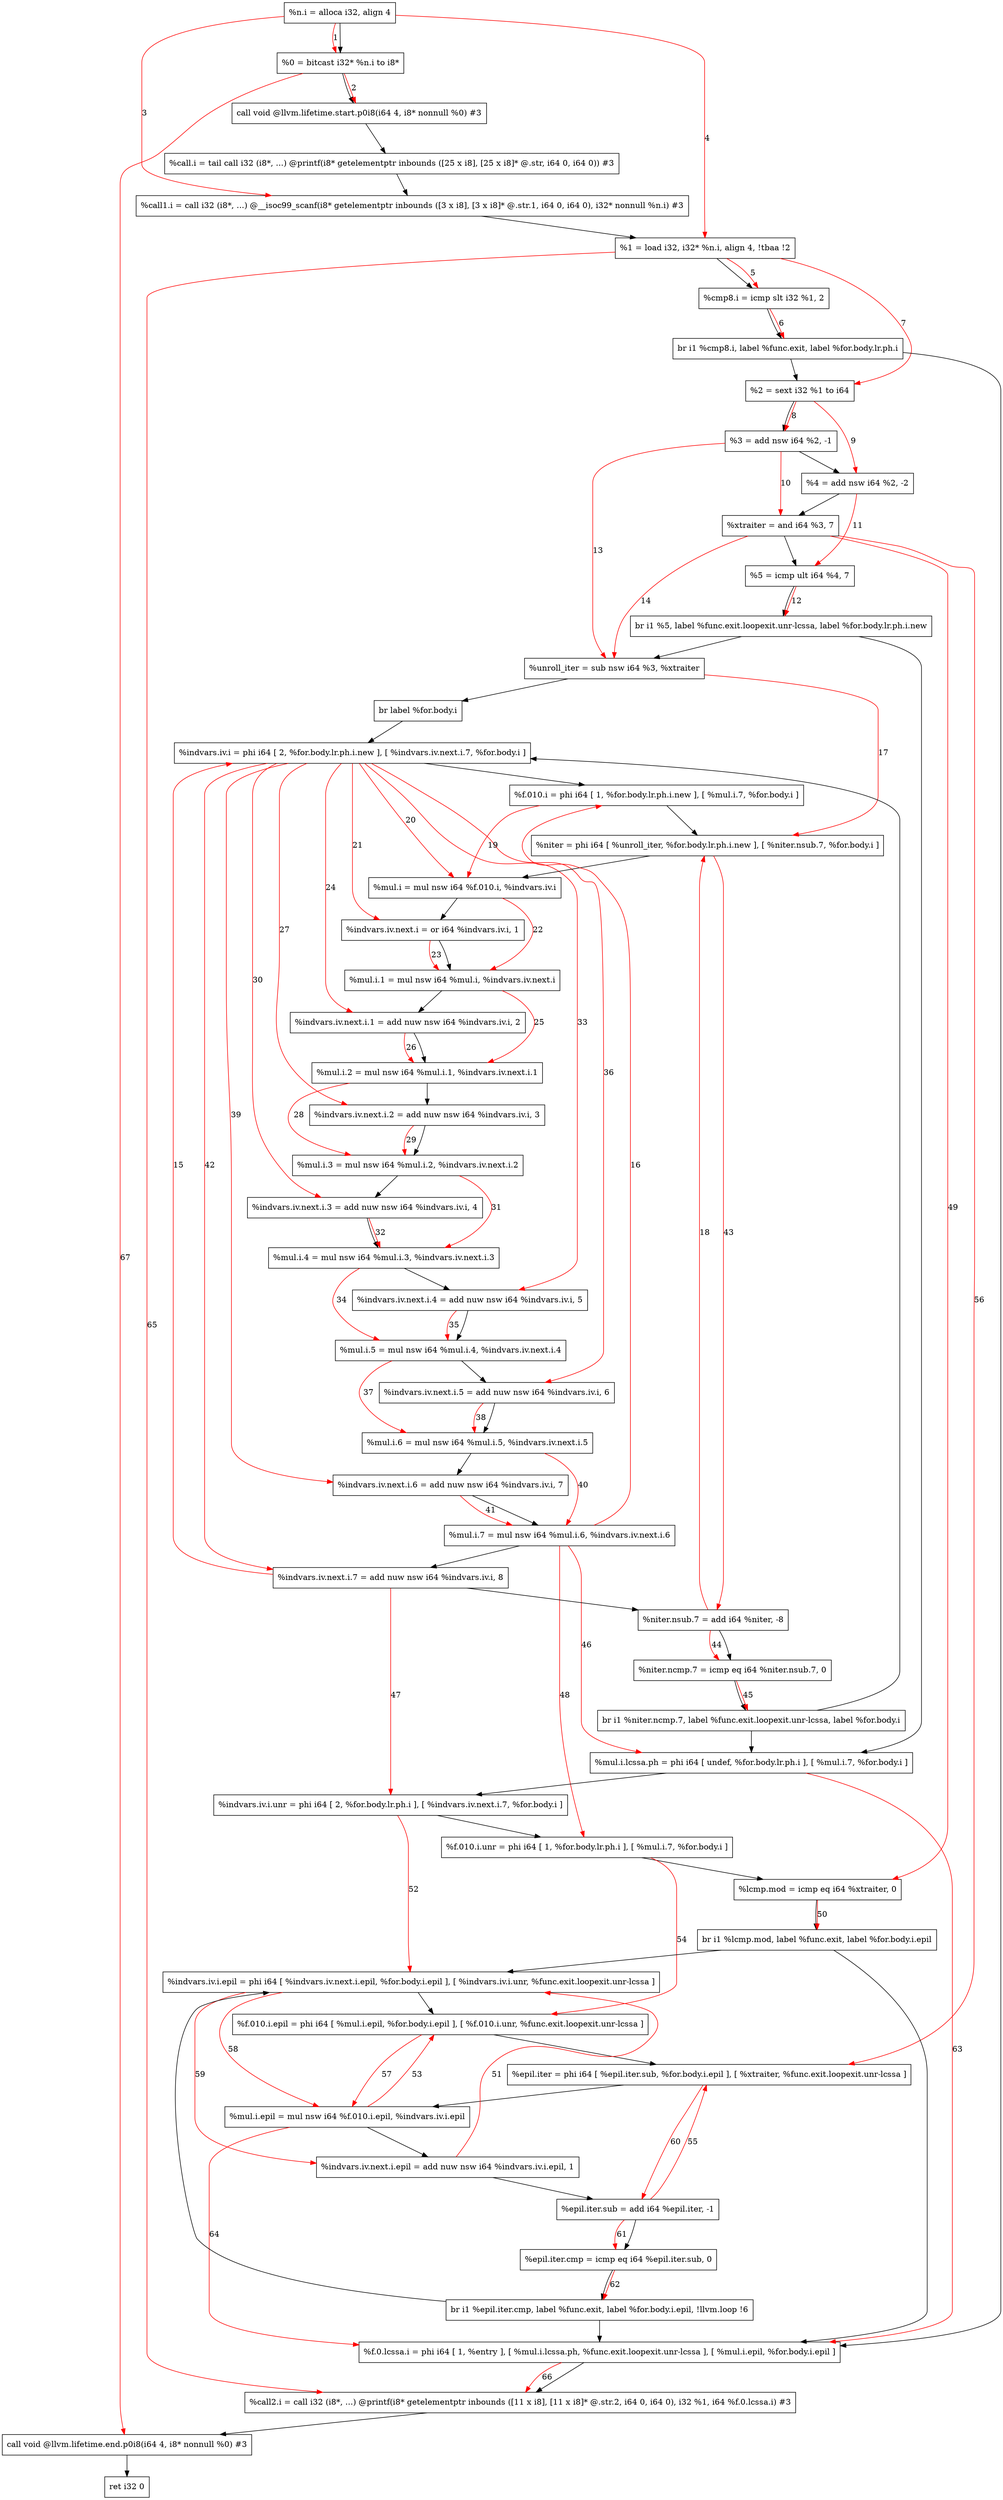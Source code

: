 digraph "CDFG for'main' function" {
	Node0x5601a2b52168[shape=record, label="  %n.i = alloca i32, align 4"]
	Node0x5601a2b51f18[shape=record, label="  %0 = bitcast i32* %n.i to i8*"]
	Node0x5601a2b57078[shape=record, label="  call void @llvm.lifetime.start.p0i8(i64 4, i8* nonnull %0) #3"]
	Node0x5601a2b57150[shape=record, label="  %call.i = tail call i32 (i8*, ...) @printf(i8* getelementptr inbounds ([25 x i8], [25 x i8]* @.str, i64 0, i64 0)) #3"]
	Node0x5601a2b57258[shape=record, label="  %call1.i = call i32 (i8*, ...) @__isoc99_scanf(i8* getelementptr inbounds ([3 x i8], [3 x i8]* @.str.1, i64 0, i64 0), i32* nonnull %n.i) #3"]
	Node0x5601a2b537c8[shape=record, label="  %1 = load i32, i32* %n.i, align 4, !tbaa !2"]
	Node0x5601a2b57980[shape=record, label="  %cmp8.i = icmp slt i32 %1, 2"]
	Node0x5601a2b57af8[shape=record, label="  br i1 %cmp8.i, label %func.exit, label %for.body.lr.ph.i"]
	Node0x5601a2b53e38[shape=record, label="  %2 = sext i32 %1 to i64"]
	Node0x5601a2b57ba0[shape=record, label="  %3 = add nsw i64 %2, -1"]
	Node0x5601a2b57c10[shape=record, label="  %4 = add nsw i64 %2, -2"]
	Node0x5601a2b57cd0[shape=record, label="  %xtraiter = and i64 %3, 7"]
	Node0x5601a2b57d40[shape=record, label="  %5 = icmp ult i64 %4, 7"]
	Node0x5601a2b57ff8[shape=record, label="  br i1 %5, label %func.exit.loopexit.unr-lcssa, label %for.body.lr.ph.i.new"]
	Node0x5601a2b58070[shape=record, label="  %unroll_iter = sub nsw i64 %3, %xtraiter"]
	Node0x5601a2b58148[shape=record, label="  br label %for.body.i"]
	Node0x5601a2b581f8[shape=record, label="  %indvars.iv.i = phi i64 [ 2, %for.body.lr.ph.i.new ], [ %indvars.iv.next.i.7, %for.body.i ]"]
	Node0x5601a2b584f8[shape=record, label="  %f.010.i = phi i64 [ 1, %for.body.lr.ph.i.new ], [ %mul.i.7, %for.body.i ]"]
	Node0x5601a2b58648[shape=record, label="  %niter = phi i64 [ %unroll_iter, %for.body.lr.ph.i.new ], [ %niter.nsub.7, %for.body.i ]"]
	Node0x5601a2b58730[shape=record, label="  %mul.i = mul nsw i64 %f.010.i, %indvars.iv.i"]
	Node0x5601a2b587f0[shape=record, label="  %indvars.iv.next.i = or i64 %indvars.iv.i, 1"]
	Node0x5601a2b588f0[shape=record, label="  %mul.i.1 = mul nsw i64 %mul.i, %indvars.iv.next.i"]
	Node0x5601a2b58980[shape=record, label="  %indvars.iv.next.i.1 = add nuw nsw i64 %indvars.iv.i, 2"]
	Node0x5601a2b58a20[shape=record, label="  %mul.i.2 = mul nsw i64 %mul.i.1, %indvars.iv.next.i.1"]
	Node0x5601a2b58ab0[shape=record, label="  %indvars.iv.next.i.2 = add nuw nsw i64 %indvars.iv.i, 3"]
	Node0x5601a2b58b50[shape=record, label="  %mul.i.3 = mul nsw i64 %mul.i.2, %indvars.iv.next.i.2"]
	Node0x5601a2b58be0[shape=record, label="  %indvars.iv.next.i.3 = add nuw nsw i64 %indvars.iv.i, 4"]
	Node0x5601a2b58c80[shape=record, label="  %mul.i.4 = mul nsw i64 %mul.i.3, %indvars.iv.next.i.3"]
	Node0x5601a2b58d10[shape=record, label="  %indvars.iv.next.i.4 = add nuw nsw i64 %indvars.iv.i, 5"]
	Node0x5601a2b590d0[shape=record, label="  %mul.i.5 = mul nsw i64 %mul.i.4, %indvars.iv.next.i.4"]
	Node0x5601a2b59160[shape=record, label="  %indvars.iv.next.i.5 = add nuw nsw i64 %indvars.iv.i, 6"]
	Node0x5601a2b59200[shape=record, label="  %mul.i.6 = mul nsw i64 %mul.i.5, %indvars.iv.next.i.5"]
	Node0x5601a2b59290[shape=record, label="  %indvars.iv.next.i.6 = add nuw nsw i64 %indvars.iv.i, 7"]
	Node0x5601a2b59330[shape=record, label="  %mul.i.7 = mul nsw i64 %mul.i.6, %indvars.iv.next.i.6"]
	Node0x5601a2b593a0[shape=record, label="  %indvars.iv.next.i.7 = add nuw nsw i64 %indvars.iv.i, 8"]
	Node0x5601a2b59410[shape=record, label="  %niter.nsub.7 = add i64 %niter, -8"]
	Node0x5601a2b59480[shape=record, label="  %niter.ncmp.7 = icmp eq i64 %niter.nsub.7, 0"]
	Node0x5601a2b59508[shape=record, label="  br i1 %niter.ncmp.7, label %func.exit.loopexit.unr-lcssa, label %for.body.i"]
	Node0x5601a2b59558[shape=record, label="  %mul.i.lcssa.ph = phi i64 [ undef, %for.body.lr.ph.i ], [ %mul.i.7, %for.body.i ]"]
	Node0x5601a2b595f8[shape=record, label="  %indvars.iv.i.unr = phi i64 [ 2, %for.body.lr.ph.i ], [ %indvars.iv.next.i.7, %for.body.i ]"]
	Node0x5601a2b59698[shape=record, label="  %f.010.i.unr = phi i64 [ 1, %for.body.lr.ph.i ], [ %mul.i.7, %for.body.i ]"]
	Node0x5601a2b59760[shape=record, label="  %lcmp.mod = icmp eq i64 %xtraiter, 0"]
	Node0x5601a2b59868[shape=record, label="  br i1 %lcmp.mod, label %func.exit, label %for.body.i.epil"]
	Node0x5601a2b59948[shape=record, label="  %indvars.iv.i.epil = phi i64 [ %indvars.iv.next.i.epil, %for.body.i.epil ], [ %indvars.iv.i.unr, %func.exit.loopexit.unr-lcssa ]"]
	Node0x5601a2b55928[shape=record, label="  %f.010.i.epil = phi i64 [ %mul.i.epil, %for.body.i.epil ], [ %f.010.i.unr, %func.exit.loopexit.unr-lcssa ]"]
	Node0x5601a2b55a58[shape=record, label="  %epil.iter = phi i64 [ %epil.iter.sub, %for.body.i.epil ], [ %xtraiter, %func.exit.loopexit.unr-lcssa ]"]
	Node0x5601a2b55b50[shape=record, label="  %mul.i.epil = mul nsw i64 %f.010.i.epil, %indvars.iv.i.epil"]
	Node0x5601a2b55bc0[shape=record, label="  %indvars.iv.next.i.epil = add nuw nsw i64 %indvars.iv.i.epil, 1"]
	Node0x5601a2b55c30[shape=record, label="  %epil.iter.sub = add i64 %epil.iter, -1"]
	Node0x5601a2b55ca0[shape=record, label="  %epil.iter.cmp = icmp eq i64 %epil.iter.sub, 0"]
	Node0x5601a2b55d28[shape=record, label="  br i1 %epil.iter.cmp, label %func.exit, label %for.body.i.epil, !llvm.loop !6"]
	Node0x5601a2b55e88[shape=record, label="  %f.0.lcssa.i = phi i64 [ 1, %entry ], [ %mul.i.lcssa.ph, %func.exit.loopexit.unr-lcssa ], [ %mul.i.epil, %for.body.i.epil ]"]
	Node0x5601a2b55fc0[shape=record, label="  %call2.i = call i32 (i8*, ...) @printf(i8* getelementptr inbounds ([11 x i8], [11 x i8]* @.str.2, i64 0, i64 0), i32 %1, i64 %f.0.lcssa.i) #3"]
	Node0x5601a2b5aa78[shape=record, label="  call void @llvm.lifetime.end.p0i8(i64 4, i8* nonnull %0) #3"]
	Node0x5601a2b53f88[shape=record, label="  ret i32 0"]
	Node0x5601a2b52168 -> Node0x5601a2b51f18
	Node0x5601a2b51f18 -> Node0x5601a2b57078
	Node0x5601a2b57078 -> Node0x5601a2b57150
	Node0x5601a2b57150 -> Node0x5601a2b57258
	Node0x5601a2b57258 -> Node0x5601a2b537c8
	Node0x5601a2b537c8 -> Node0x5601a2b57980
	Node0x5601a2b57980 -> Node0x5601a2b57af8
	Node0x5601a2b57af8 -> Node0x5601a2b55e88
	Node0x5601a2b57af8 -> Node0x5601a2b53e38
	Node0x5601a2b53e38 -> Node0x5601a2b57ba0
	Node0x5601a2b57ba0 -> Node0x5601a2b57c10
	Node0x5601a2b57c10 -> Node0x5601a2b57cd0
	Node0x5601a2b57cd0 -> Node0x5601a2b57d40
	Node0x5601a2b57d40 -> Node0x5601a2b57ff8
	Node0x5601a2b57ff8 -> Node0x5601a2b59558
	Node0x5601a2b57ff8 -> Node0x5601a2b58070
	Node0x5601a2b58070 -> Node0x5601a2b58148
	Node0x5601a2b58148 -> Node0x5601a2b581f8
	Node0x5601a2b581f8 -> Node0x5601a2b584f8
	Node0x5601a2b584f8 -> Node0x5601a2b58648
	Node0x5601a2b58648 -> Node0x5601a2b58730
	Node0x5601a2b58730 -> Node0x5601a2b587f0
	Node0x5601a2b587f0 -> Node0x5601a2b588f0
	Node0x5601a2b588f0 -> Node0x5601a2b58980
	Node0x5601a2b58980 -> Node0x5601a2b58a20
	Node0x5601a2b58a20 -> Node0x5601a2b58ab0
	Node0x5601a2b58ab0 -> Node0x5601a2b58b50
	Node0x5601a2b58b50 -> Node0x5601a2b58be0
	Node0x5601a2b58be0 -> Node0x5601a2b58c80
	Node0x5601a2b58c80 -> Node0x5601a2b58d10
	Node0x5601a2b58d10 -> Node0x5601a2b590d0
	Node0x5601a2b590d0 -> Node0x5601a2b59160
	Node0x5601a2b59160 -> Node0x5601a2b59200
	Node0x5601a2b59200 -> Node0x5601a2b59290
	Node0x5601a2b59290 -> Node0x5601a2b59330
	Node0x5601a2b59330 -> Node0x5601a2b593a0
	Node0x5601a2b593a0 -> Node0x5601a2b59410
	Node0x5601a2b59410 -> Node0x5601a2b59480
	Node0x5601a2b59480 -> Node0x5601a2b59508
	Node0x5601a2b59508 -> Node0x5601a2b59558
	Node0x5601a2b59508 -> Node0x5601a2b581f8
	Node0x5601a2b59558 -> Node0x5601a2b595f8
	Node0x5601a2b595f8 -> Node0x5601a2b59698
	Node0x5601a2b59698 -> Node0x5601a2b59760
	Node0x5601a2b59760 -> Node0x5601a2b59868
	Node0x5601a2b59868 -> Node0x5601a2b55e88
	Node0x5601a2b59868 -> Node0x5601a2b59948
	Node0x5601a2b59948 -> Node0x5601a2b55928
	Node0x5601a2b55928 -> Node0x5601a2b55a58
	Node0x5601a2b55a58 -> Node0x5601a2b55b50
	Node0x5601a2b55b50 -> Node0x5601a2b55bc0
	Node0x5601a2b55bc0 -> Node0x5601a2b55c30
	Node0x5601a2b55c30 -> Node0x5601a2b55ca0
	Node0x5601a2b55ca0 -> Node0x5601a2b55d28
	Node0x5601a2b55d28 -> Node0x5601a2b55e88
	Node0x5601a2b55d28 -> Node0x5601a2b59948
	Node0x5601a2b55e88 -> Node0x5601a2b55fc0
	Node0x5601a2b55fc0 -> Node0x5601a2b5aa78
	Node0x5601a2b5aa78 -> Node0x5601a2b53f88
edge [color=red]
	Node0x5601a2b52168 -> Node0x5601a2b51f18[label="1"]
	Node0x5601a2b51f18 -> Node0x5601a2b57078[label="2"]
	Node0x5601a2b52168 -> Node0x5601a2b57258[label="3"]
	Node0x5601a2b52168 -> Node0x5601a2b537c8[label="4"]
	Node0x5601a2b537c8 -> Node0x5601a2b57980[label="5"]
	Node0x5601a2b57980 -> Node0x5601a2b57af8[label="6"]
	Node0x5601a2b537c8 -> Node0x5601a2b53e38[label="7"]
	Node0x5601a2b53e38 -> Node0x5601a2b57ba0[label="8"]
	Node0x5601a2b53e38 -> Node0x5601a2b57c10[label="9"]
	Node0x5601a2b57ba0 -> Node0x5601a2b57cd0[label="10"]
	Node0x5601a2b57c10 -> Node0x5601a2b57d40[label="11"]
	Node0x5601a2b57d40 -> Node0x5601a2b57ff8[label="12"]
	Node0x5601a2b57ba0 -> Node0x5601a2b58070[label="13"]
	Node0x5601a2b57cd0 -> Node0x5601a2b58070[label="14"]
	Node0x5601a2b593a0 -> Node0x5601a2b581f8[label="15"]
	Node0x5601a2b59330 -> Node0x5601a2b584f8[label="16"]
	Node0x5601a2b58070 -> Node0x5601a2b58648[label="17"]
	Node0x5601a2b59410 -> Node0x5601a2b58648[label="18"]
	Node0x5601a2b584f8 -> Node0x5601a2b58730[label="19"]
	Node0x5601a2b581f8 -> Node0x5601a2b58730[label="20"]
	Node0x5601a2b581f8 -> Node0x5601a2b587f0[label="21"]
	Node0x5601a2b58730 -> Node0x5601a2b588f0[label="22"]
	Node0x5601a2b587f0 -> Node0x5601a2b588f0[label="23"]
	Node0x5601a2b581f8 -> Node0x5601a2b58980[label="24"]
	Node0x5601a2b588f0 -> Node0x5601a2b58a20[label="25"]
	Node0x5601a2b58980 -> Node0x5601a2b58a20[label="26"]
	Node0x5601a2b581f8 -> Node0x5601a2b58ab0[label="27"]
	Node0x5601a2b58a20 -> Node0x5601a2b58b50[label="28"]
	Node0x5601a2b58ab0 -> Node0x5601a2b58b50[label="29"]
	Node0x5601a2b581f8 -> Node0x5601a2b58be0[label="30"]
	Node0x5601a2b58b50 -> Node0x5601a2b58c80[label="31"]
	Node0x5601a2b58be0 -> Node0x5601a2b58c80[label="32"]
	Node0x5601a2b581f8 -> Node0x5601a2b58d10[label="33"]
	Node0x5601a2b58c80 -> Node0x5601a2b590d0[label="34"]
	Node0x5601a2b58d10 -> Node0x5601a2b590d0[label="35"]
	Node0x5601a2b581f8 -> Node0x5601a2b59160[label="36"]
	Node0x5601a2b590d0 -> Node0x5601a2b59200[label="37"]
	Node0x5601a2b59160 -> Node0x5601a2b59200[label="38"]
	Node0x5601a2b581f8 -> Node0x5601a2b59290[label="39"]
	Node0x5601a2b59200 -> Node0x5601a2b59330[label="40"]
	Node0x5601a2b59290 -> Node0x5601a2b59330[label="41"]
	Node0x5601a2b581f8 -> Node0x5601a2b593a0[label="42"]
	Node0x5601a2b58648 -> Node0x5601a2b59410[label="43"]
	Node0x5601a2b59410 -> Node0x5601a2b59480[label="44"]
	Node0x5601a2b59480 -> Node0x5601a2b59508[label="45"]
	Node0x5601a2b59330 -> Node0x5601a2b59558[label="46"]
	Node0x5601a2b593a0 -> Node0x5601a2b595f8[label="47"]
	Node0x5601a2b59330 -> Node0x5601a2b59698[label="48"]
	Node0x5601a2b57cd0 -> Node0x5601a2b59760[label="49"]
	Node0x5601a2b59760 -> Node0x5601a2b59868[label="50"]
	Node0x5601a2b55bc0 -> Node0x5601a2b59948[label="51"]
	Node0x5601a2b595f8 -> Node0x5601a2b59948[label="52"]
	Node0x5601a2b55b50 -> Node0x5601a2b55928[label="53"]
	Node0x5601a2b59698 -> Node0x5601a2b55928[label="54"]
	Node0x5601a2b55c30 -> Node0x5601a2b55a58[label="55"]
	Node0x5601a2b57cd0 -> Node0x5601a2b55a58[label="56"]
	Node0x5601a2b55928 -> Node0x5601a2b55b50[label="57"]
	Node0x5601a2b59948 -> Node0x5601a2b55b50[label="58"]
	Node0x5601a2b59948 -> Node0x5601a2b55bc0[label="59"]
	Node0x5601a2b55a58 -> Node0x5601a2b55c30[label="60"]
	Node0x5601a2b55c30 -> Node0x5601a2b55ca0[label="61"]
	Node0x5601a2b55ca0 -> Node0x5601a2b55d28[label="62"]
	Node0x5601a2b59558 -> Node0x5601a2b55e88[label="63"]
	Node0x5601a2b55b50 -> Node0x5601a2b55e88[label="64"]
	Node0x5601a2b537c8 -> Node0x5601a2b55fc0[label="65"]
	Node0x5601a2b55e88 -> Node0x5601a2b55fc0[label="66"]
	Node0x5601a2b51f18 -> Node0x5601a2b5aa78[label="67"]
}

